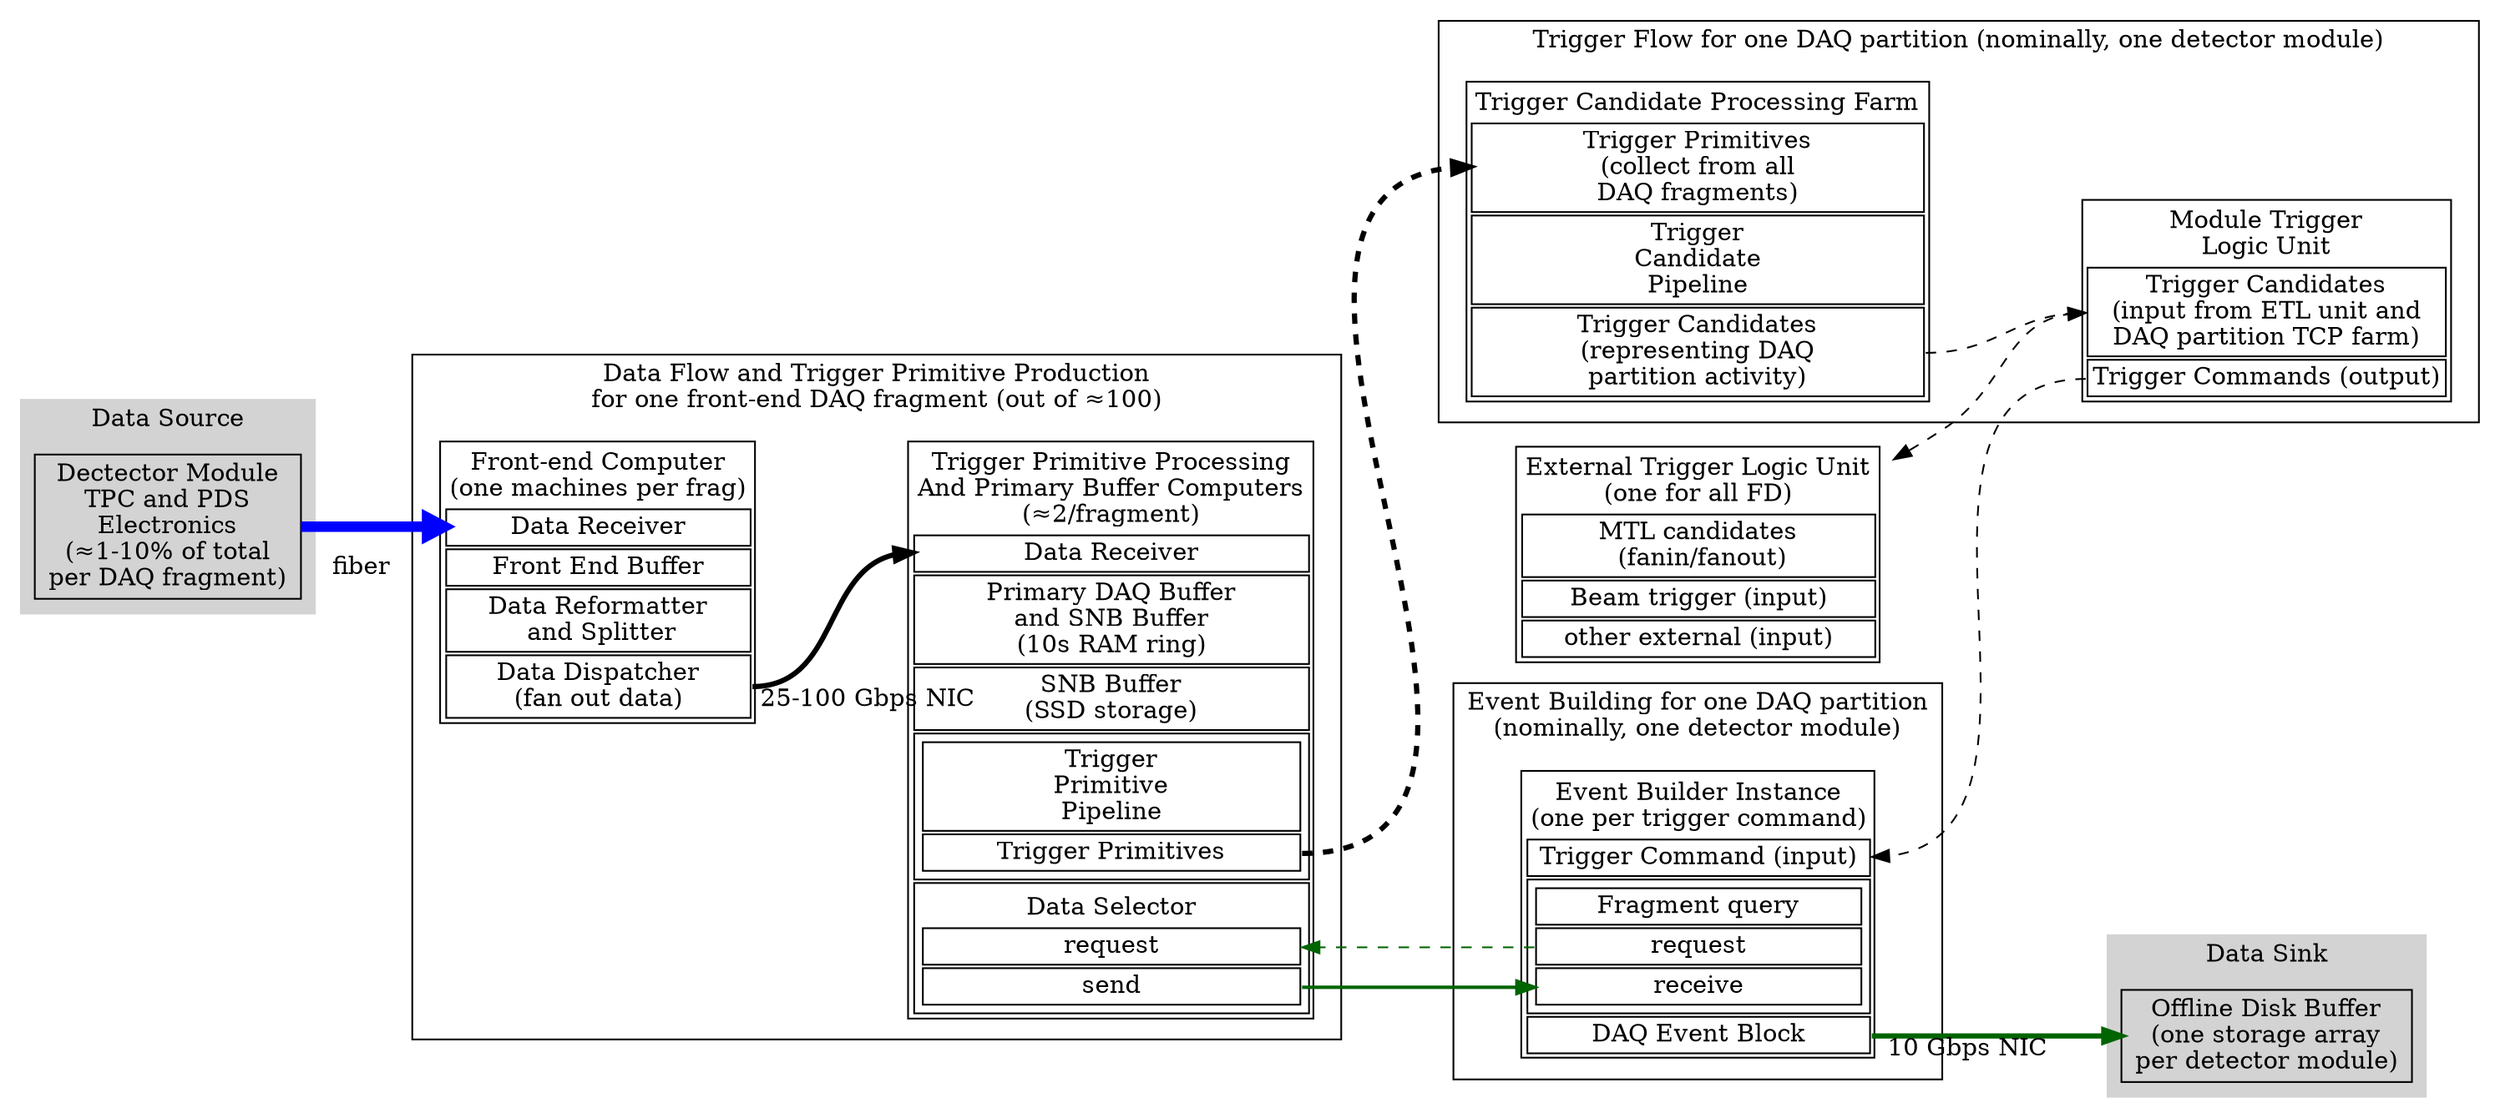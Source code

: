 digraph daqalthl {
        graph[ranksep=1]
        rankdir=LR;

        node[shape=none];

        subgraph cluster_detector {
                label="Data Source"
                graph[color=lightgray,style=filled];
                ce[shape=box, label="Dectector Module\nTPC and PDS\nElectronics\n(≈1-10% of total\nper DAQ fragment)"];
        }

        subgraph cluster_dataflow {
                label="Data Flow and Trigger Primitive Production\nfor one front-end DAQ fragment (out of ≈100)"
                fec[label=<
<table border="1" cellborder="1">
<tr><td border="0">Front-end Computer<br/>(one machines per frag)</td></tr>
<tr><td port="rx">Data Receiver</td></tr>
<tr><td>Front End Buffer</td></tr>
<tr><td>Data Reformatter<br/> and Splitter</td></tr>
<tr><td port="tx">Data Dispatcher<br/>(fan out data)</td></tr>
</table>
>];
                tpp[label=<
<table border="1" cellborder="1">
<tr><td border="0">Trigger Primitive Processing<br/>And Primary Buffer Computers<br/>(≈2/fragment)</td></tr>
<tr><td port="rx">Data Receiver</td></tr>
<tr><td port="ring">Primary DAQ Buffer<br/>and SNB Buffer<br/>(10s RAM ring)</td></tr>
<tr><td port="ssd">SNB Buffer<br/>(SSD storage)</td></tr>

<tr><td>
<table border="0" cellborder="1">
<tr><td>Trigger<br/>Primitive<br/>Pipeline</td></tr>
<tr><td port="tx">Trigger Primitives</td></tr>
</table>
</td></tr>

<tr><td>
<table border="0" cellborder="1">
<tr><td border="0">Data Selector</td></tr>
<tr><td port="req">request</td></tr>
<tr><td port="send">send</td></tr>
</table>
</td></tr>
</table>
                    >];

        }
        subgraph cluster_trigflow {
                label="Trigger Flow for one DAQ partition (nominally, one detector module)"
                tcp[label=<
<table border="1" cellborder="1">
<tr><td border="0">Trigger Candidate Processing Farm<br/></td></tr>
<tr><td port="rx">Trigger Primitives<br/>(collect from all<br/>DAQ fragments)</td></tr>
<tr><td>Trigger<br/>Candidate<br/>Pipeline</td></tr>
<tr><td port="tx">Trigger Candidates<br/>(representing DAQ<br/>partition activity)</td></tr>
</table>
                    >];
                mtl[label=<
<table border="1" cellborder="1">
<tr><td border="0">Module Trigger<br/>Logic Unit</td></tr>
<tr><td port="rx">Trigger Candidates<br/>(input from ETL unit and<br/>DAQ partition TCP farm)</td></tr>
<tr><td port="tx">Trigger Commands (output)</td></tr>
</table>
                    >];

        }
        subgraph cluster_backend {
                label="Event Building for one DAQ partition\n(nominally, one detector module)";
                eb[label=<
<table border="1" cellborder="1">
<tr><td border="0">Event Builder Instance<br/>(one per trigger command)</td></tr>
<tr><td port="rx">Trigger Command (input)</td></tr>
<tr><td>
<table border="0" cellborder="1">
<tr><td >Fragment query</td></tr>
<tr><td port="req">request</td></tr>
<tr><td port="ret">receive</td></tr>
</table>
</td></tr>
<tr><td port="tx">DAQ Event Block</td></tr>
</table>
                   >];
           }
           gtl[label=<
<table border="1" cellborder="1">
<tr><td border="0">External Trigger Logic Unit<br/>(one for all FD)</td></tr>
<tr><td port="fan">MTL candidates<br/> (fanin/fanout)</td></tr>
<tr><td port="beam">Beam trigger (input)</td></tr>
<tr><td port="etc">other external (input)</td></tr>
</table>
>];
        subgraph cluster_offline {
                label="Data Sink"
                graph[color=lightgray,style=filled];
                dsk[shape=box,
                    label="Offline Disk Buffer\n(one storage array\nper detector module)"];
        }

           

        // full data
        edge[penwidth=6, style=solid];
        ce->fec:rx[color=blue,taillabel="\n    fiber"];

        // split full data
        edge[penwidth=3, style=solid];
        fec:tx->tpp:rx[taillabel=" 25-100 Gbps NIC"];

        // select fragment data
        edge[penwidth=1, style=solid, color=darkgreen];
        eb:req->tpp:req[style=dashed];
        tpp:send->eb:ret[penwidth=2];

        // select whole-module data
        edge[penwidth=3, style=solid, color=darkgreen];
        eb:tx->dsk[taillabel="  10 Gbps NIC"];

        // trig prim
        edge[penwidth=3, style=dashed, color=black];
        tpp:tx->tcp:rx;

        // trig cand
        edge[penwidth=1, style=dashed];
        tcp:tx->mtl:rx;

        gtl:rxtx->mtl:rx[dir=both];

        // trig command
        mtl:tx->eb:rx;
        
}
